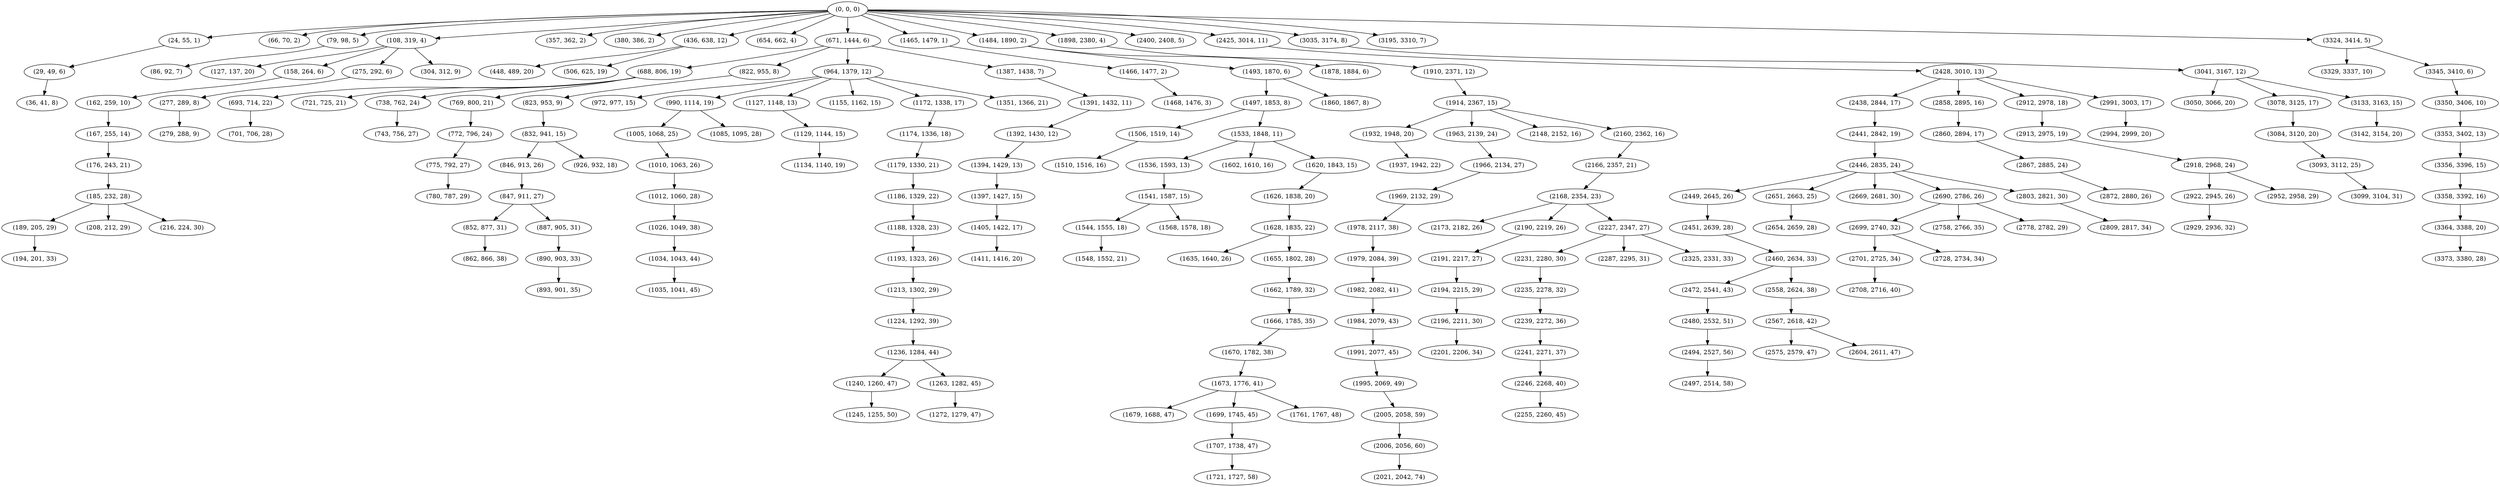 digraph tree {
    "(0, 0, 0)";
    "(24, 55, 1)";
    "(29, 49, 6)";
    "(36, 41, 8)";
    "(66, 70, 2)";
    "(79, 98, 5)";
    "(86, 92, 7)";
    "(108, 319, 4)";
    "(127, 137, 20)";
    "(158, 264, 6)";
    "(162, 259, 10)";
    "(167, 255, 14)";
    "(176, 243, 21)";
    "(185, 232, 28)";
    "(189, 205, 29)";
    "(194, 201, 33)";
    "(208, 212, 29)";
    "(216, 224, 30)";
    "(275, 292, 6)";
    "(277, 289, 8)";
    "(279, 288, 9)";
    "(304, 312, 9)";
    "(357, 362, 2)";
    "(380, 386, 2)";
    "(436, 638, 12)";
    "(448, 489, 20)";
    "(506, 625, 19)";
    "(654, 662, 4)";
    "(671, 1444, 6)";
    "(688, 806, 19)";
    "(693, 714, 22)";
    "(701, 706, 28)";
    "(721, 725, 21)";
    "(738, 762, 24)";
    "(743, 756, 27)";
    "(769, 800, 21)";
    "(772, 796, 24)";
    "(775, 792, 27)";
    "(780, 787, 29)";
    "(822, 955, 8)";
    "(823, 953, 9)";
    "(832, 941, 15)";
    "(846, 913, 26)";
    "(847, 911, 27)";
    "(852, 877, 31)";
    "(862, 866, 38)";
    "(887, 905, 31)";
    "(890, 903, 33)";
    "(893, 901, 35)";
    "(926, 932, 18)";
    "(964, 1379, 12)";
    "(972, 977, 15)";
    "(990, 1114, 19)";
    "(1005, 1068, 25)";
    "(1010, 1063, 26)";
    "(1012, 1060, 28)";
    "(1026, 1049, 38)";
    "(1034, 1043, 44)";
    "(1035, 1041, 45)";
    "(1085, 1095, 28)";
    "(1127, 1148, 13)";
    "(1129, 1144, 15)";
    "(1134, 1140, 19)";
    "(1155, 1162, 15)";
    "(1172, 1338, 17)";
    "(1174, 1336, 18)";
    "(1179, 1330, 21)";
    "(1186, 1329, 22)";
    "(1188, 1328, 23)";
    "(1193, 1323, 26)";
    "(1213, 1302, 29)";
    "(1224, 1292, 39)";
    "(1236, 1284, 44)";
    "(1240, 1260, 47)";
    "(1245, 1255, 50)";
    "(1263, 1282, 45)";
    "(1272, 1279, 47)";
    "(1351, 1366, 21)";
    "(1387, 1438, 7)";
    "(1391, 1432, 11)";
    "(1392, 1430, 12)";
    "(1394, 1429, 13)";
    "(1397, 1427, 15)";
    "(1405, 1422, 17)";
    "(1411, 1416, 20)";
    "(1465, 1479, 1)";
    "(1466, 1477, 2)";
    "(1468, 1476, 3)";
    "(1484, 1890, 2)";
    "(1493, 1870, 6)";
    "(1497, 1853, 8)";
    "(1506, 1519, 14)";
    "(1510, 1516, 16)";
    "(1533, 1848, 11)";
    "(1536, 1593, 13)";
    "(1541, 1587, 15)";
    "(1544, 1555, 18)";
    "(1548, 1552, 21)";
    "(1568, 1578, 18)";
    "(1602, 1610, 16)";
    "(1620, 1843, 15)";
    "(1626, 1838, 20)";
    "(1628, 1835, 22)";
    "(1635, 1640, 26)";
    "(1655, 1802, 28)";
    "(1662, 1789, 32)";
    "(1666, 1785, 35)";
    "(1670, 1782, 38)";
    "(1673, 1776, 41)";
    "(1679, 1688, 47)";
    "(1699, 1745, 45)";
    "(1707, 1738, 47)";
    "(1721, 1727, 58)";
    "(1761, 1767, 48)";
    "(1860, 1867, 8)";
    "(1878, 1884, 6)";
    "(1898, 2380, 4)";
    "(1910, 2371, 12)";
    "(1914, 2367, 15)";
    "(1932, 1948, 20)";
    "(1937, 1942, 22)";
    "(1963, 2139, 24)";
    "(1966, 2134, 27)";
    "(1969, 2132, 29)";
    "(1978, 2117, 38)";
    "(1979, 2084, 39)";
    "(1982, 2082, 41)";
    "(1984, 2079, 43)";
    "(1991, 2077, 45)";
    "(1995, 2069, 49)";
    "(2005, 2058, 59)";
    "(2006, 2056, 60)";
    "(2021, 2042, 74)";
    "(2148, 2152, 16)";
    "(2160, 2362, 16)";
    "(2166, 2357, 21)";
    "(2168, 2354, 23)";
    "(2173, 2182, 26)";
    "(2190, 2219, 26)";
    "(2191, 2217, 27)";
    "(2194, 2215, 29)";
    "(2196, 2211, 30)";
    "(2201, 2206, 34)";
    "(2227, 2347, 27)";
    "(2231, 2280, 30)";
    "(2235, 2278, 32)";
    "(2239, 2272, 36)";
    "(2241, 2271, 37)";
    "(2246, 2268, 40)";
    "(2255, 2260, 45)";
    "(2287, 2295, 31)";
    "(2325, 2331, 33)";
    "(2400, 2408, 5)";
    "(2425, 3014, 11)";
    "(2428, 3010, 13)";
    "(2438, 2844, 17)";
    "(2441, 2842, 19)";
    "(2446, 2835, 24)";
    "(2449, 2645, 26)";
    "(2451, 2639, 28)";
    "(2460, 2634, 33)";
    "(2472, 2541, 43)";
    "(2480, 2532, 51)";
    "(2494, 2527, 56)";
    "(2497, 2514, 58)";
    "(2558, 2624, 38)";
    "(2567, 2618, 42)";
    "(2575, 2579, 47)";
    "(2604, 2611, 47)";
    "(2651, 2663, 25)";
    "(2654, 2659, 28)";
    "(2669, 2681, 30)";
    "(2690, 2786, 26)";
    "(2699, 2740, 32)";
    "(2701, 2725, 34)";
    "(2708, 2716, 40)";
    "(2728, 2734, 34)";
    "(2758, 2766, 35)";
    "(2778, 2782, 29)";
    "(2803, 2821, 30)";
    "(2809, 2817, 34)";
    "(2858, 2895, 16)";
    "(2860, 2894, 17)";
    "(2867, 2885, 24)";
    "(2872, 2880, 26)";
    "(2912, 2978, 18)";
    "(2913, 2975, 19)";
    "(2918, 2968, 24)";
    "(2922, 2945, 26)";
    "(2929, 2936, 32)";
    "(2952, 2958, 29)";
    "(2991, 3003, 17)";
    "(2994, 2999, 20)";
    "(3035, 3174, 8)";
    "(3041, 3167, 12)";
    "(3050, 3066, 20)";
    "(3078, 3125, 17)";
    "(3084, 3120, 20)";
    "(3093, 3112, 25)";
    "(3099, 3104, 31)";
    "(3133, 3163, 15)";
    "(3142, 3154, 20)";
    "(3195, 3310, 7)";
    "(3324, 3414, 5)";
    "(3329, 3337, 10)";
    "(3345, 3410, 6)";
    "(3350, 3406, 10)";
    "(3353, 3402, 13)";
    "(3356, 3396, 15)";
    "(3358, 3392, 16)";
    "(3364, 3388, 20)";
    "(3373, 3380, 28)";
    "(0, 0, 0)" -> "(24, 55, 1)";
    "(0, 0, 0)" -> "(66, 70, 2)";
    "(0, 0, 0)" -> "(79, 98, 5)";
    "(0, 0, 0)" -> "(108, 319, 4)";
    "(0, 0, 0)" -> "(357, 362, 2)";
    "(0, 0, 0)" -> "(380, 386, 2)";
    "(0, 0, 0)" -> "(436, 638, 12)";
    "(0, 0, 0)" -> "(654, 662, 4)";
    "(0, 0, 0)" -> "(671, 1444, 6)";
    "(0, 0, 0)" -> "(1465, 1479, 1)";
    "(0, 0, 0)" -> "(1484, 1890, 2)";
    "(0, 0, 0)" -> "(1898, 2380, 4)";
    "(0, 0, 0)" -> "(2400, 2408, 5)";
    "(0, 0, 0)" -> "(2425, 3014, 11)";
    "(0, 0, 0)" -> "(3035, 3174, 8)";
    "(0, 0, 0)" -> "(3195, 3310, 7)";
    "(0, 0, 0)" -> "(3324, 3414, 5)";
    "(24, 55, 1)" -> "(29, 49, 6)";
    "(29, 49, 6)" -> "(36, 41, 8)";
    "(79, 98, 5)" -> "(86, 92, 7)";
    "(108, 319, 4)" -> "(127, 137, 20)";
    "(108, 319, 4)" -> "(158, 264, 6)";
    "(108, 319, 4)" -> "(275, 292, 6)";
    "(108, 319, 4)" -> "(304, 312, 9)";
    "(158, 264, 6)" -> "(162, 259, 10)";
    "(162, 259, 10)" -> "(167, 255, 14)";
    "(167, 255, 14)" -> "(176, 243, 21)";
    "(176, 243, 21)" -> "(185, 232, 28)";
    "(185, 232, 28)" -> "(189, 205, 29)";
    "(185, 232, 28)" -> "(208, 212, 29)";
    "(185, 232, 28)" -> "(216, 224, 30)";
    "(189, 205, 29)" -> "(194, 201, 33)";
    "(275, 292, 6)" -> "(277, 289, 8)";
    "(277, 289, 8)" -> "(279, 288, 9)";
    "(436, 638, 12)" -> "(448, 489, 20)";
    "(436, 638, 12)" -> "(506, 625, 19)";
    "(671, 1444, 6)" -> "(688, 806, 19)";
    "(671, 1444, 6)" -> "(822, 955, 8)";
    "(671, 1444, 6)" -> "(964, 1379, 12)";
    "(671, 1444, 6)" -> "(1387, 1438, 7)";
    "(688, 806, 19)" -> "(693, 714, 22)";
    "(688, 806, 19)" -> "(721, 725, 21)";
    "(688, 806, 19)" -> "(738, 762, 24)";
    "(688, 806, 19)" -> "(769, 800, 21)";
    "(693, 714, 22)" -> "(701, 706, 28)";
    "(738, 762, 24)" -> "(743, 756, 27)";
    "(769, 800, 21)" -> "(772, 796, 24)";
    "(772, 796, 24)" -> "(775, 792, 27)";
    "(775, 792, 27)" -> "(780, 787, 29)";
    "(822, 955, 8)" -> "(823, 953, 9)";
    "(823, 953, 9)" -> "(832, 941, 15)";
    "(832, 941, 15)" -> "(846, 913, 26)";
    "(832, 941, 15)" -> "(926, 932, 18)";
    "(846, 913, 26)" -> "(847, 911, 27)";
    "(847, 911, 27)" -> "(852, 877, 31)";
    "(847, 911, 27)" -> "(887, 905, 31)";
    "(852, 877, 31)" -> "(862, 866, 38)";
    "(887, 905, 31)" -> "(890, 903, 33)";
    "(890, 903, 33)" -> "(893, 901, 35)";
    "(964, 1379, 12)" -> "(972, 977, 15)";
    "(964, 1379, 12)" -> "(990, 1114, 19)";
    "(964, 1379, 12)" -> "(1127, 1148, 13)";
    "(964, 1379, 12)" -> "(1155, 1162, 15)";
    "(964, 1379, 12)" -> "(1172, 1338, 17)";
    "(964, 1379, 12)" -> "(1351, 1366, 21)";
    "(990, 1114, 19)" -> "(1005, 1068, 25)";
    "(990, 1114, 19)" -> "(1085, 1095, 28)";
    "(1005, 1068, 25)" -> "(1010, 1063, 26)";
    "(1010, 1063, 26)" -> "(1012, 1060, 28)";
    "(1012, 1060, 28)" -> "(1026, 1049, 38)";
    "(1026, 1049, 38)" -> "(1034, 1043, 44)";
    "(1034, 1043, 44)" -> "(1035, 1041, 45)";
    "(1127, 1148, 13)" -> "(1129, 1144, 15)";
    "(1129, 1144, 15)" -> "(1134, 1140, 19)";
    "(1172, 1338, 17)" -> "(1174, 1336, 18)";
    "(1174, 1336, 18)" -> "(1179, 1330, 21)";
    "(1179, 1330, 21)" -> "(1186, 1329, 22)";
    "(1186, 1329, 22)" -> "(1188, 1328, 23)";
    "(1188, 1328, 23)" -> "(1193, 1323, 26)";
    "(1193, 1323, 26)" -> "(1213, 1302, 29)";
    "(1213, 1302, 29)" -> "(1224, 1292, 39)";
    "(1224, 1292, 39)" -> "(1236, 1284, 44)";
    "(1236, 1284, 44)" -> "(1240, 1260, 47)";
    "(1236, 1284, 44)" -> "(1263, 1282, 45)";
    "(1240, 1260, 47)" -> "(1245, 1255, 50)";
    "(1263, 1282, 45)" -> "(1272, 1279, 47)";
    "(1387, 1438, 7)" -> "(1391, 1432, 11)";
    "(1391, 1432, 11)" -> "(1392, 1430, 12)";
    "(1392, 1430, 12)" -> "(1394, 1429, 13)";
    "(1394, 1429, 13)" -> "(1397, 1427, 15)";
    "(1397, 1427, 15)" -> "(1405, 1422, 17)";
    "(1405, 1422, 17)" -> "(1411, 1416, 20)";
    "(1465, 1479, 1)" -> "(1466, 1477, 2)";
    "(1466, 1477, 2)" -> "(1468, 1476, 3)";
    "(1484, 1890, 2)" -> "(1493, 1870, 6)";
    "(1484, 1890, 2)" -> "(1878, 1884, 6)";
    "(1493, 1870, 6)" -> "(1497, 1853, 8)";
    "(1493, 1870, 6)" -> "(1860, 1867, 8)";
    "(1497, 1853, 8)" -> "(1506, 1519, 14)";
    "(1497, 1853, 8)" -> "(1533, 1848, 11)";
    "(1506, 1519, 14)" -> "(1510, 1516, 16)";
    "(1533, 1848, 11)" -> "(1536, 1593, 13)";
    "(1533, 1848, 11)" -> "(1602, 1610, 16)";
    "(1533, 1848, 11)" -> "(1620, 1843, 15)";
    "(1536, 1593, 13)" -> "(1541, 1587, 15)";
    "(1541, 1587, 15)" -> "(1544, 1555, 18)";
    "(1541, 1587, 15)" -> "(1568, 1578, 18)";
    "(1544, 1555, 18)" -> "(1548, 1552, 21)";
    "(1620, 1843, 15)" -> "(1626, 1838, 20)";
    "(1626, 1838, 20)" -> "(1628, 1835, 22)";
    "(1628, 1835, 22)" -> "(1635, 1640, 26)";
    "(1628, 1835, 22)" -> "(1655, 1802, 28)";
    "(1655, 1802, 28)" -> "(1662, 1789, 32)";
    "(1662, 1789, 32)" -> "(1666, 1785, 35)";
    "(1666, 1785, 35)" -> "(1670, 1782, 38)";
    "(1670, 1782, 38)" -> "(1673, 1776, 41)";
    "(1673, 1776, 41)" -> "(1679, 1688, 47)";
    "(1673, 1776, 41)" -> "(1699, 1745, 45)";
    "(1673, 1776, 41)" -> "(1761, 1767, 48)";
    "(1699, 1745, 45)" -> "(1707, 1738, 47)";
    "(1707, 1738, 47)" -> "(1721, 1727, 58)";
    "(1898, 2380, 4)" -> "(1910, 2371, 12)";
    "(1910, 2371, 12)" -> "(1914, 2367, 15)";
    "(1914, 2367, 15)" -> "(1932, 1948, 20)";
    "(1914, 2367, 15)" -> "(1963, 2139, 24)";
    "(1914, 2367, 15)" -> "(2148, 2152, 16)";
    "(1914, 2367, 15)" -> "(2160, 2362, 16)";
    "(1932, 1948, 20)" -> "(1937, 1942, 22)";
    "(1963, 2139, 24)" -> "(1966, 2134, 27)";
    "(1966, 2134, 27)" -> "(1969, 2132, 29)";
    "(1969, 2132, 29)" -> "(1978, 2117, 38)";
    "(1978, 2117, 38)" -> "(1979, 2084, 39)";
    "(1979, 2084, 39)" -> "(1982, 2082, 41)";
    "(1982, 2082, 41)" -> "(1984, 2079, 43)";
    "(1984, 2079, 43)" -> "(1991, 2077, 45)";
    "(1991, 2077, 45)" -> "(1995, 2069, 49)";
    "(1995, 2069, 49)" -> "(2005, 2058, 59)";
    "(2005, 2058, 59)" -> "(2006, 2056, 60)";
    "(2006, 2056, 60)" -> "(2021, 2042, 74)";
    "(2160, 2362, 16)" -> "(2166, 2357, 21)";
    "(2166, 2357, 21)" -> "(2168, 2354, 23)";
    "(2168, 2354, 23)" -> "(2173, 2182, 26)";
    "(2168, 2354, 23)" -> "(2190, 2219, 26)";
    "(2168, 2354, 23)" -> "(2227, 2347, 27)";
    "(2190, 2219, 26)" -> "(2191, 2217, 27)";
    "(2191, 2217, 27)" -> "(2194, 2215, 29)";
    "(2194, 2215, 29)" -> "(2196, 2211, 30)";
    "(2196, 2211, 30)" -> "(2201, 2206, 34)";
    "(2227, 2347, 27)" -> "(2231, 2280, 30)";
    "(2227, 2347, 27)" -> "(2287, 2295, 31)";
    "(2227, 2347, 27)" -> "(2325, 2331, 33)";
    "(2231, 2280, 30)" -> "(2235, 2278, 32)";
    "(2235, 2278, 32)" -> "(2239, 2272, 36)";
    "(2239, 2272, 36)" -> "(2241, 2271, 37)";
    "(2241, 2271, 37)" -> "(2246, 2268, 40)";
    "(2246, 2268, 40)" -> "(2255, 2260, 45)";
    "(2425, 3014, 11)" -> "(2428, 3010, 13)";
    "(2428, 3010, 13)" -> "(2438, 2844, 17)";
    "(2428, 3010, 13)" -> "(2858, 2895, 16)";
    "(2428, 3010, 13)" -> "(2912, 2978, 18)";
    "(2428, 3010, 13)" -> "(2991, 3003, 17)";
    "(2438, 2844, 17)" -> "(2441, 2842, 19)";
    "(2441, 2842, 19)" -> "(2446, 2835, 24)";
    "(2446, 2835, 24)" -> "(2449, 2645, 26)";
    "(2446, 2835, 24)" -> "(2651, 2663, 25)";
    "(2446, 2835, 24)" -> "(2669, 2681, 30)";
    "(2446, 2835, 24)" -> "(2690, 2786, 26)";
    "(2446, 2835, 24)" -> "(2803, 2821, 30)";
    "(2449, 2645, 26)" -> "(2451, 2639, 28)";
    "(2451, 2639, 28)" -> "(2460, 2634, 33)";
    "(2460, 2634, 33)" -> "(2472, 2541, 43)";
    "(2460, 2634, 33)" -> "(2558, 2624, 38)";
    "(2472, 2541, 43)" -> "(2480, 2532, 51)";
    "(2480, 2532, 51)" -> "(2494, 2527, 56)";
    "(2494, 2527, 56)" -> "(2497, 2514, 58)";
    "(2558, 2624, 38)" -> "(2567, 2618, 42)";
    "(2567, 2618, 42)" -> "(2575, 2579, 47)";
    "(2567, 2618, 42)" -> "(2604, 2611, 47)";
    "(2651, 2663, 25)" -> "(2654, 2659, 28)";
    "(2690, 2786, 26)" -> "(2699, 2740, 32)";
    "(2690, 2786, 26)" -> "(2758, 2766, 35)";
    "(2690, 2786, 26)" -> "(2778, 2782, 29)";
    "(2699, 2740, 32)" -> "(2701, 2725, 34)";
    "(2699, 2740, 32)" -> "(2728, 2734, 34)";
    "(2701, 2725, 34)" -> "(2708, 2716, 40)";
    "(2803, 2821, 30)" -> "(2809, 2817, 34)";
    "(2858, 2895, 16)" -> "(2860, 2894, 17)";
    "(2860, 2894, 17)" -> "(2867, 2885, 24)";
    "(2867, 2885, 24)" -> "(2872, 2880, 26)";
    "(2912, 2978, 18)" -> "(2913, 2975, 19)";
    "(2913, 2975, 19)" -> "(2918, 2968, 24)";
    "(2918, 2968, 24)" -> "(2922, 2945, 26)";
    "(2918, 2968, 24)" -> "(2952, 2958, 29)";
    "(2922, 2945, 26)" -> "(2929, 2936, 32)";
    "(2991, 3003, 17)" -> "(2994, 2999, 20)";
    "(3035, 3174, 8)" -> "(3041, 3167, 12)";
    "(3041, 3167, 12)" -> "(3050, 3066, 20)";
    "(3041, 3167, 12)" -> "(3078, 3125, 17)";
    "(3041, 3167, 12)" -> "(3133, 3163, 15)";
    "(3078, 3125, 17)" -> "(3084, 3120, 20)";
    "(3084, 3120, 20)" -> "(3093, 3112, 25)";
    "(3093, 3112, 25)" -> "(3099, 3104, 31)";
    "(3133, 3163, 15)" -> "(3142, 3154, 20)";
    "(3324, 3414, 5)" -> "(3329, 3337, 10)";
    "(3324, 3414, 5)" -> "(3345, 3410, 6)";
    "(3345, 3410, 6)" -> "(3350, 3406, 10)";
    "(3350, 3406, 10)" -> "(3353, 3402, 13)";
    "(3353, 3402, 13)" -> "(3356, 3396, 15)";
    "(3356, 3396, 15)" -> "(3358, 3392, 16)";
    "(3358, 3392, 16)" -> "(3364, 3388, 20)";
    "(3364, 3388, 20)" -> "(3373, 3380, 28)";
}
